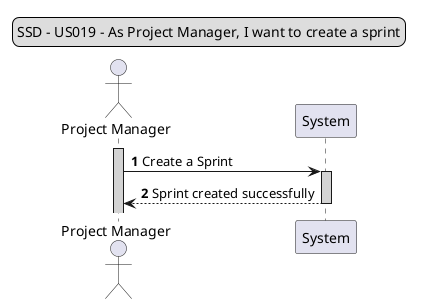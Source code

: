 
@startuml

legend top
SSD - US019 - As Project Manager, I want to create a sprint
end legend

autonumber 1

actor "Project Manager"

activate "Project Manager" #lightgrey
"Project Manager" -> System #lightgrey: Create a Sprint
activate System #lightgrey
System --> "Project Manager": Sprint created successfully
deactivate

@enduml
